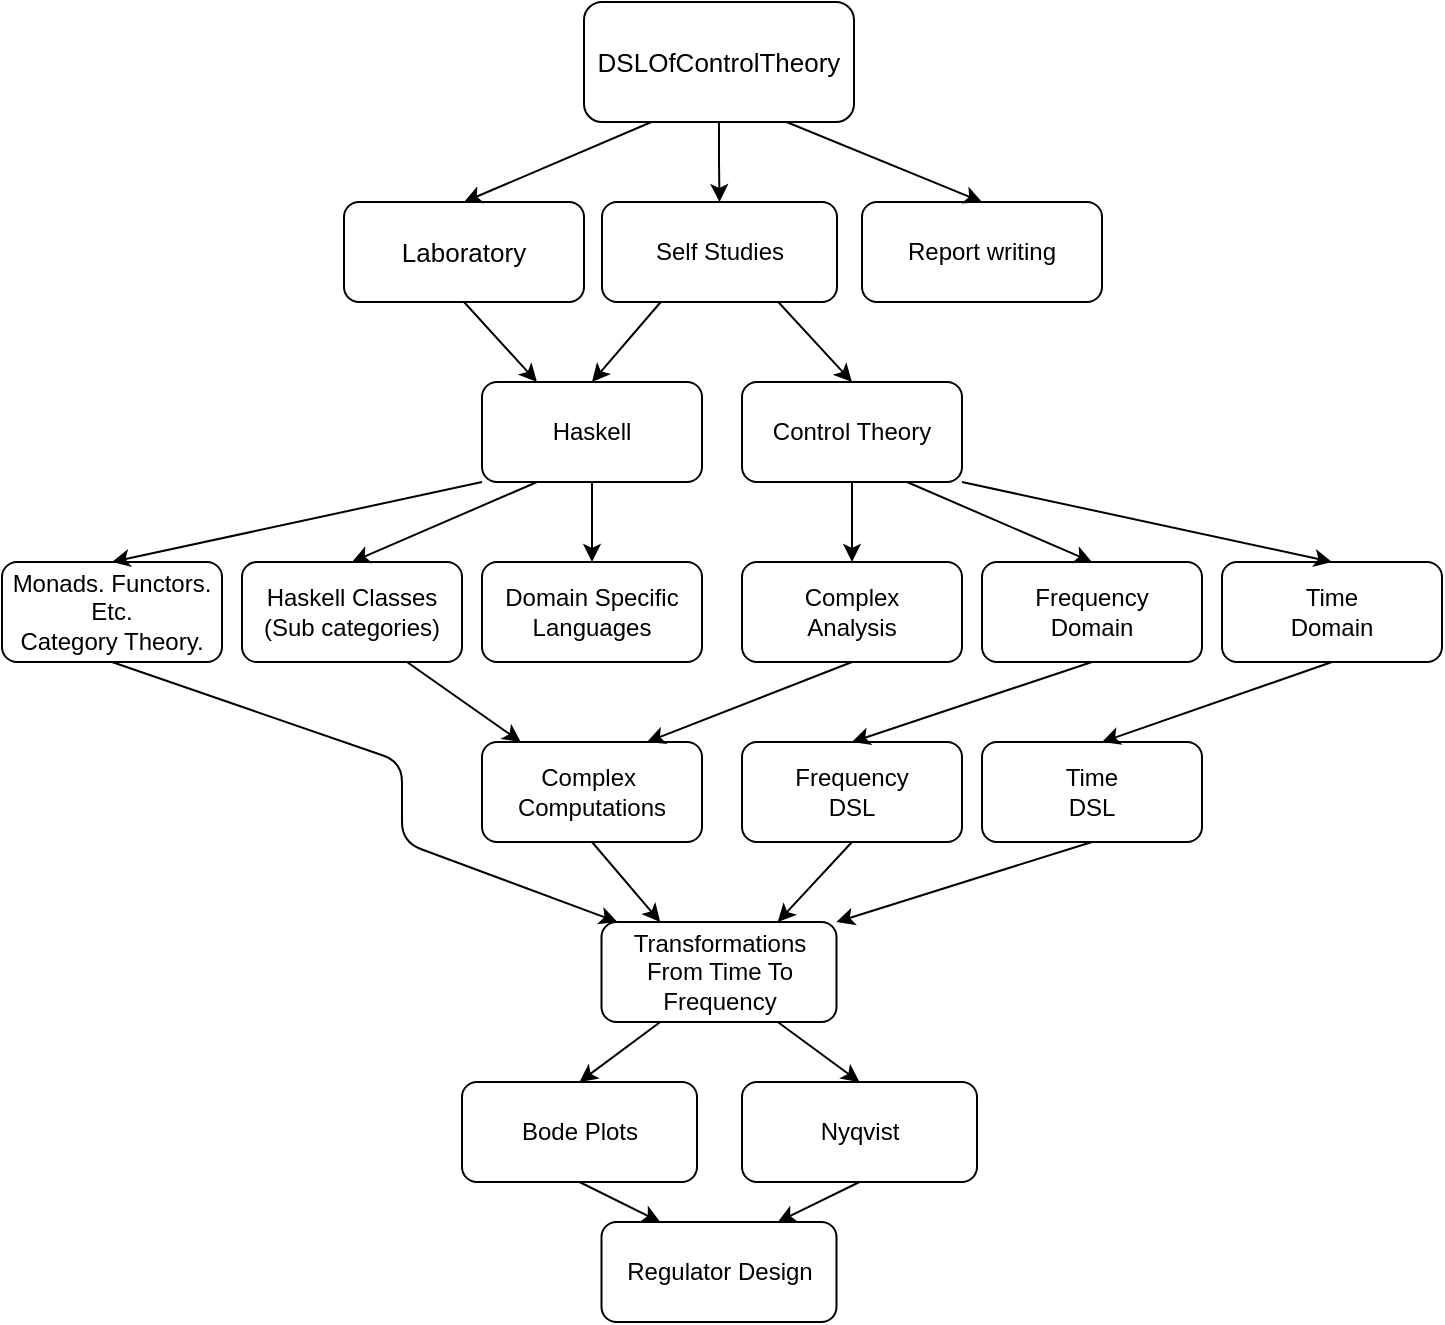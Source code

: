 <mxfile version="12.6.5" type="github"><diagram id="hVRuzrpGwnYwNuZHlZNM" name="Page-1"><mxGraphModel dx="1422" dy="729" grid="1" gridSize="10" guides="1" tooltips="1" connect="1" arrows="1" fold="1" page="1" pageScale="1" pageWidth="850" pageHeight="1100" math="0" shadow="0"><root><mxCell id="0"/><mxCell id="1" parent="0"/><mxCell id="8vJInv8jICVYuxfii1lJ-41" value="" style="edgeStyle=orthogonalEdgeStyle;rounded=0;orthogonalLoop=1;jettySize=auto;html=1;entryX=0.5;entryY=0;entryDx=0;entryDy=0;" edge="1" parent="1" source="8vJInv8jICVYuxfii1lJ-1" target="8vJInv8jICVYuxfii1lJ-6"><mxGeometry relative="1" as="geometry"/></mxCell><mxCell id="8vJInv8jICVYuxfii1lJ-1" value="&lt;font style=&quot;font-size: 13px&quot;&gt;DSLOfControlTheory&lt;/font&gt;" style="rounded=1;whiteSpace=wrap;html=1;" vertex="1" parent="1"><mxGeometry x="371" y="60" width="135" height="60" as="geometry"/></mxCell><mxCell id="8vJInv8jICVYuxfii1lJ-4" value="&lt;span style=&quot;font-size: 13px&quot;&gt;Laboratory&lt;/span&gt;" style="rounded=1;whiteSpace=wrap;html=1;" vertex="1" parent="1"><mxGeometry x="251" y="160" width="120" height="50" as="geometry"/></mxCell><mxCell id="8vJInv8jICVYuxfii1lJ-5" value="Report writing" style="rounded=1;whiteSpace=wrap;html=1;" vertex="1" parent="1"><mxGeometry x="510" y="160" width="120" height="50" as="geometry"/></mxCell><mxCell id="8vJInv8jICVYuxfii1lJ-6" value="Self Studies" style="rounded=1;whiteSpace=wrap;html=1;" vertex="1" parent="1"><mxGeometry x="380" y="160" width="117.5" height="50" as="geometry"/></mxCell><mxCell id="8vJInv8jICVYuxfii1lJ-8" value="Haskell" style="rounded=1;whiteSpace=wrap;html=1;" vertex="1" parent="1"><mxGeometry x="320" y="250" width="110" height="50" as="geometry"/></mxCell><mxCell id="8vJInv8jICVYuxfii1lJ-38" value="" style="edgeStyle=orthogonalEdgeStyle;rounded=0;orthogonalLoop=1;jettySize=auto;html=1;" edge="1" parent="1" source="8vJInv8jICVYuxfii1lJ-9" target="8vJInv8jICVYuxfii1lJ-26"><mxGeometry relative="1" as="geometry"/></mxCell><mxCell id="8vJInv8jICVYuxfii1lJ-9" value="Control Theory" style="rounded=1;whiteSpace=wrap;html=1;" vertex="1" parent="1"><mxGeometry x="450" y="250" width="110" height="50" as="geometry"/></mxCell><mxCell id="8vJInv8jICVYuxfii1lJ-25" value="Haskell Classes&lt;br&gt;(Sub categories)" style="rounded=1;whiteSpace=wrap;html=1;" vertex="1" parent="1"><mxGeometry x="200" y="340" width="110" height="50" as="geometry"/></mxCell><mxCell id="8vJInv8jICVYuxfii1lJ-26" value="Complex&lt;br&gt;Analysis" style="rounded=1;whiteSpace=wrap;html=1;" vertex="1" parent="1"><mxGeometry x="450" y="340" width="110" height="50" as="geometry"/></mxCell><mxCell id="8vJInv8jICVYuxfii1lJ-27" value="&lt;span style=&quot;white-space: normal&quot;&gt;Frequency&lt;/span&gt;&lt;br style=&quot;white-space: normal&quot;&gt;&lt;span style=&quot;white-space: normal&quot;&gt;Domain&lt;/span&gt;" style="rounded=1;whiteSpace=wrap;html=1;" vertex="1" parent="1"><mxGeometry x="570" y="340" width="110" height="50" as="geometry"/></mxCell><mxCell id="8vJInv8jICVYuxfii1lJ-28" value="Monads. Functors.&lt;br&gt;Etc.&lt;br&gt;Category Theory." style="rounded=1;whiteSpace=wrap;html=1;" vertex="1" parent="1"><mxGeometry x="80" y="340" width="110" height="50" as="geometry"/></mxCell><mxCell id="8vJInv8jICVYuxfii1lJ-39" value="" style="endArrow=classic;html=1;exitX=0.25;exitY=1;exitDx=0;exitDy=0;entryX=0.5;entryY=0;entryDx=0;entryDy=0;" edge="1" parent="1" source="8vJInv8jICVYuxfii1lJ-1" target="8vJInv8jICVYuxfii1lJ-4"><mxGeometry width="50" height="50" relative="1" as="geometry"><mxPoint x="190" y="570" as="sourcePoint"/><mxPoint x="240" y="520" as="targetPoint"/></mxGeometry></mxCell><mxCell id="8vJInv8jICVYuxfii1lJ-40" value="" style="endArrow=classic;html=1;exitX=0.75;exitY=1;exitDx=0;exitDy=0;entryX=0.5;entryY=0;entryDx=0;entryDy=0;" edge="1" parent="1" source="8vJInv8jICVYuxfii1lJ-1" target="8vJInv8jICVYuxfii1lJ-5"><mxGeometry width="50" height="50" relative="1" as="geometry"><mxPoint x="190" y="570" as="sourcePoint"/><mxPoint x="240" y="520" as="targetPoint"/></mxGeometry></mxCell><mxCell id="8vJInv8jICVYuxfii1lJ-42" value="" style="endArrow=classic;html=1;exitX=0.25;exitY=1;exitDx=0;exitDy=0;entryX=0.5;entryY=0;entryDx=0;entryDy=0;" edge="1" parent="1" source="8vJInv8jICVYuxfii1lJ-6" target="8vJInv8jICVYuxfii1lJ-8"><mxGeometry width="50" height="50" relative="1" as="geometry"><mxPoint x="190" y="570" as="sourcePoint"/><mxPoint x="240" y="520" as="targetPoint"/></mxGeometry></mxCell><mxCell id="8vJInv8jICVYuxfii1lJ-44" value="" style="endArrow=classic;html=1;exitX=0.75;exitY=1;exitDx=0;exitDy=0;entryX=0.5;entryY=0;entryDx=0;entryDy=0;" edge="1" parent="1" source="8vJInv8jICVYuxfii1lJ-6" target="8vJInv8jICVYuxfii1lJ-9"><mxGeometry width="50" height="50" relative="1" as="geometry"><mxPoint x="190" y="570" as="sourcePoint"/><mxPoint x="240" y="520" as="targetPoint"/></mxGeometry></mxCell><mxCell id="8vJInv8jICVYuxfii1lJ-47" value="" style="endArrow=classic;html=1;exitX=0.75;exitY=1;exitDx=0;exitDy=0;entryX=0.5;entryY=0;entryDx=0;entryDy=0;" edge="1" parent="1" source="8vJInv8jICVYuxfii1lJ-9" target="8vJInv8jICVYuxfii1lJ-27"><mxGeometry width="50" height="50" relative="1" as="geometry"><mxPoint x="190" y="570" as="sourcePoint"/><mxPoint x="240" y="520" as="targetPoint"/></mxGeometry></mxCell><mxCell id="8vJInv8jICVYuxfii1lJ-48" value="Time &lt;br&gt;Domain" style="rounded=1;whiteSpace=wrap;html=1;" vertex="1" parent="1"><mxGeometry x="690" y="340" width="110" height="50" as="geometry"/></mxCell><mxCell id="8vJInv8jICVYuxfii1lJ-49" value="" style="endArrow=classic;html=1;entryX=0.5;entryY=0;entryDx=0;entryDy=0;exitX=1;exitY=1;exitDx=0;exitDy=0;" edge="1" parent="1" source="8vJInv8jICVYuxfii1lJ-9" target="8vJInv8jICVYuxfii1lJ-48"><mxGeometry width="50" height="50" relative="1" as="geometry"><mxPoint x="190" y="570" as="sourcePoint"/><mxPoint x="240" y="520" as="targetPoint"/></mxGeometry></mxCell><mxCell id="8vJInv8jICVYuxfii1lJ-50" value="&lt;span style=&quot;white-space: normal&quot;&gt;Domain Specific&lt;/span&gt;&lt;br style=&quot;white-space: normal&quot;&gt;&lt;span style=&quot;white-space: normal&quot;&gt;Languages&lt;/span&gt;" style="rounded=1;whiteSpace=wrap;html=1;" vertex="1" parent="1"><mxGeometry x="320" y="340" width="110" height="50" as="geometry"/></mxCell><mxCell id="8vJInv8jICVYuxfii1lJ-54" value="Complex&amp;nbsp;&lt;br&gt;Computations" style="rounded=1;whiteSpace=wrap;html=1;" vertex="1" parent="1"><mxGeometry x="320" y="430" width="110" height="50" as="geometry"/></mxCell><mxCell id="8vJInv8jICVYuxfii1lJ-56" value="" style="endArrow=classic;html=1;exitX=0.75;exitY=1;exitDx=0;exitDy=0;" edge="1" parent="1" source="8vJInv8jICVYuxfii1lJ-25" target="8vJInv8jICVYuxfii1lJ-54"><mxGeometry width="50" height="50" relative="1" as="geometry"><mxPoint x="80" y="550" as="sourcePoint"/><mxPoint x="130" y="500" as="targetPoint"/></mxGeometry></mxCell><mxCell id="8vJInv8jICVYuxfii1lJ-57" value="" style="endArrow=classic;html=1;exitX=0.5;exitY=1;exitDx=0;exitDy=0;entryX=0.75;entryY=0;entryDx=0;entryDy=0;" edge="1" parent="1" source="8vJInv8jICVYuxfii1lJ-26" target="8vJInv8jICVYuxfii1lJ-54"><mxGeometry width="50" height="50" relative="1" as="geometry"><mxPoint x="80" y="550" as="sourcePoint"/><mxPoint x="130" y="500" as="targetPoint"/></mxGeometry></mxCell><mxCell id="8vJInv8jICVYuxfii1lJ-58" value="Transformations&lt;br&gt;From Time To&lt;br&gt;Frequency" style="rounded=1;whiteSpace=wrap;html=1;" vertex="1" parent="1"><mxGeometry x="379.75" y="520" width="117.5" height="50" as="geometry"/></mxCell><mxCell id="8vJInv8jICVYuxfii1lJ-59" value="" style="endArrow=classic;html=1;exitX=0.5;exitY=1;exitDx=0;exitDy=0;entryX=0.25;entryY=0;entryDx=0;entryDy=0;" edge="1" parent="1" source="8vJInv8jICVYuxfii1lJ-54" target="8vJInv8jICVYuxfii1lJ-58"><mxGeometry width="50" height="50" relative="1" as="geometry"><mxPoint x="80" y="640" as="sourcePoint"/><mxPoint x="130" y="590" as="targetPoint"/></mxGeometry></mxCell><mxCell id="8vJInv8jICVYuxfii1lJ-62" value="" style="endArrow=classic;html=1;exitX=0.5;exitY=1;exitDx=0;exitDy=0;entryX=0.068;entryY=0;entryDx=0;entryDy=0;entryPerimeter=0;" edge="1" parent="1" source="8vJInv8jICVYuxfii1lJ-28" target="8vJInv8jICVYuxfii1lJ-58"><mxGeometry width="50" height="50" relative="1" as="geometry"><mxPoint x="80" y="650" as="sourcePoint"/><mxPoint x="130" y="600" as="targetPoint"/><Array as="points"><mxPoint x="280" y="440"/><mxPoint x="280" y="480"/></Array></mxGeometry></mxCell><mxCell id="8vJInv8jICVYuxfii1lJ-63" value="" style="endArrow=classic;html=1;exitX=0.5;exitY=1;exitDx=0;exitDy=0;entryX=0.5;entryY=0;entryDx=0;entryDy=0;" edge="1" parent="1" source="8vJInv8jICVYuxfii1lJ-8" target="8vJInv8jICVYuxfii1lJ-50"><mxGeometry width="50" height="50" relative="1" as="geometry"><mxPoint x="80" y="650" as="sourcePoint"/><mxPoint x="130" y="600" as="targetPoint"/></mxGeometry></mxCell><mxCell id="8vJInv8jICVYuxfii1lJ-64" value="" style="endArrow=classic;html=1;exitX=0.25;exitY=1;exitDx=0;exitDy=0;entryX=0.5;entryY=0;entryDx=0;entryDy=0;" edge="1" parent="1" source="8vJInv8jICVYuxfii1lJ-8" target="8vJInv8jICVYuxfii1lJ-25"><mxGeometry width="50" height="50" relative="1" as="geometry"><mxPoint x="80" y="650" as="sourcePoint"/><mxPoint x="130" y="600" as="targetPoint"/></mxGeometry></mxCell><mxCell id="8vJInv8jICVYuxfii1lJ-65" value="" style="endArrow=classic;html=1;exitX=0;exitY=1;exitDx=0;exitDy=0;entryX=0.5;entryY=0;entryDx=0;entryDy=0;" edge="1" parent="1" source="8vJInv8jICVYuxfii1lJ-8" target="8vJInv8jICVYuxfii1lJ-28"><mxGeometry width="50" height="50" relative="1" as="geometry"><mxPoint x="80" y="650" as="sourcePoint"/><mxPoint x="130" y="600" as="targetPoint"/></mxGeometry></mxCell><mxCell id="8vJInv8jICVYuxfii1lJ-67" value="&lt;span style=&quot;white-space: normal&quot;&gt;Frequency&lt;/span&gt;&lt;br style=&quot;white-space: normal&quot;&gt;&lt;span style=&quot;white-space: normal&quot;&gt;DSL&lt;/span&gt;" style="rounded=1;whiteSpace=wrap;html=1;" vertex="1" parent="1"><mxGeometry x="450" y="430" width="110" height="50" as="geometry"/></mxCell><mxCell id="8vJInv8jICVYuxfii1lJ-68" value="&lt;span style=&quot;white-space: normal&quot;&gt;Time&lt;/span&gt;&lt;br style=&quot;white-space: normal&quot;&gt;&lt;span style=&quot;white-space: normal&quot;&gt;DSL&lt;/span&gt;" style="rounded=1;whiteSpace=wrap;html=1;" vertex="1" parent="1"><mxGeometry x="570" y="430" width="110" height="50" as="geometry"/></mxCell><mxCell id="8vJInv8jICVYuxfii1lJ-69" value="" style="endArrow=classic;html=1;exitX=0.5;exitY=1;exitDx=0;exitDy=0;entryX=0.5;entryY=0;entryDx=0;entryDy=0;" edge="1" parent="1" source="8vJInv8jICVYuxfii1lJ-27" target="8vJInv8jICVYuxfii1lJ-67"><mxGeometry width="50" height="50" relative="1" as="geometry"><mxPoint x="80" y="650" as="sourcePoint"/><mxPoint x="130" y="600" as="targetPoint"/></mxGeometry></mxCell><mxCell id="8vJInv8jICVYuxfii1lJ-70" value="" style="endArrow=classic;html=1;exitX=0.5;exitY=1;exitDx=0;exitDy=0;" edge="1" parent="1" source="8vJInv8jICVYuxfii1lJ-48"><mxGeometry width="50" height="50" relative="1" as="geometry"><mxPoint x="80" y="650" as="sourcePoint"/><mxPoint x="630" y="430" as="targetPoint"/></mxGeometry></mxCell><mxCell id="8vJInv8jICVYuxfii1lJ-71" value="" style="endArrow=classic;html=1;exitX=0.5;exitY=1;exitDx=0;exitDy=0;entryX=0.75;entryY=0;entryDx=0;entryDy=0;" edge="1" parent="1" source="8vJInv8jICVYuxfii1lJ-67" target="8vJInv8jICVYuxfii1lJ-58"><mxGeometry width="50" height="50" relative="1" as="geometry"><mxPoint x="80" y="650" as="sourcePoint"/><mxPoint x="130" y="600" as="targetPoint"/></mxGeometry></mxCell><mxCell id="8vJInv8jICVYuxfii1lJ-72" value="" style="endArrow=classic;html=1;exitX=0.5;exitY=1;exitDx=0;exitDy=0;entryX=1;entryY=0;entryDx=0;entryDy=0;" edge="1" parent="1" source="8vJInv8jICVYuxfii1lJ-68" target="8vJInv8jICVYuxfii1lJ-58"><mxGeometry width="50" height="50" relative="1" as="geometry"><mxPoint x="80" y="650" as="sourcePoint"/><mxPoint x="130" y="600" as="targetPoint"/></mxGeometry></mxCell><mxCell id="8vJInv8jICVYuxfii1lJ-73" value="" style="endArrow=classic;html=1;exitX=0.5;exitY=1;exitDx=0;exitDy=0;entryX=0.25;entryY=0;entryDx=0;entryDy=0;" edge="1" parent="1" source="8vJInv8jICVYuxfii1lJ-4" target="8vJInv8jICVYuxfii1lJ-8"><mxGeometry width="50" height="50" relative="1" as="geometry"><mxPoint x="80" y="650" as="sourcePoint"/><mxPoint x="130" y="600" as="targetPoint"/></mxGeometry></mxCell><mxCell id="8vJInv8jICVYuxfii1lJ-77" value="Bode Plots" style="rounded=1;whiteSpace=wrap;html=1;" vertex="1" parent="1"><mxGeometry x="310" y="600" width="117.5" height="50" as="geometry"/></mxCell><mxCell id="8vJInv8jICVYuxfii1lJ-78" value="Nyqvist" style="rounded=1;whiteSpace=wrap;html=1;" vertex="1" parent="1"><mxGeometry x="450" y="600" width="117.5" height="50" as="geometry"/></mxCell><mxCell id="8vJInv8jICVYuxfii1lJ-79" value="Regulator Design" style="rounded=1;whiteSpace=wrap;html=1;" vertex="1" parent="1"><mxGeometry x="379.75" y="670" width="117.5" height="50" as="geometry"/></mxCell><mxCell id="8vJInv8jICVYuxfii1lJ-80" value="" style="endArrow=classic;html=1;exitX=0.25;exitY=1;exitDx=0;exitDy=0;entryX=0.5;entryY=0;entryDx=0;entryDy=0;" edge="1" parent="1" source="8vJInv8jICVYuxfii1lJ-58" target="8vJInv8jICVYuxfii1lJ-77"><mxGeometry width="50" height="50" relative="1" as="geometry"><mxPoint x="80" y="790" as="sourcePoint"/><mxPoint x="130" y="740" as="targetPoint"/></mxGeometry></mxCell><mxCell id="8vJInv8jICVYuxfii1lJ-81" value="" style="endArrow=classic;html=1;exitX=0.75;exitY=1;exitDx=0;exitDy=0;entryX=0.5;entryY=0;entryDx=0;entryDy=0;" edge="1" parent="1" source="8vJInv8jICVYuxfii1lJ-58" target="8vJInv8jICVYuxfii1lJ-78"><mxGeometry width="50" height="50" relative="1" as="geometry"><mxPoint x="80" y="790" as="sourcePoint"/><mxPoint x="130" y="740" as="targetPoint"/></mxGeometry></mxCell><mxCell id="8vJInv8jICVYuxfii1lJ-82" value="" style="endArrow=classic;html=1;exitX=0.5;exitY=1;exitDx=0;exitDy=0;entryX=0.25;entryY=0;entryDx=0;entryDy=0;" edge="1" parent="1" source="8vJInv8jICVYuxfii1lJ-77" target="8vJInv8jICVYuxfii1lJ-79"><mxGeometry width="50" height="50" relative="1" as="geometry"><mxPoint x="80" y="790" as="sourcePoint"/><mxPoint x="130" y="740" as="targetPoint"/></mxGeometry></mxCell><mxCell id="8vJInv8jICVYuxfii1lJ-83" value="" style="endArrow=classic;html=1;exitX=0.5;exitY=1;exitDx=0;exitDy=0;entryX=0.75;entryY=0;entryDx=0;entryDy=0;" edge="1" parent="1" source="8vJInv8jICVYuxfii1lJ-78" target="8vJInv8jICVYuxfii1lJ-79"><mxGeometry width="50" height="50" relative="1" as="geometry"><mxPoint x="80" y="790" as="sourcePoint"/><mxPoint x="130" y="740" as="targetPoint"/></mxGeometry></mxCell></root></mxGraphModel></diagram></mxfile>